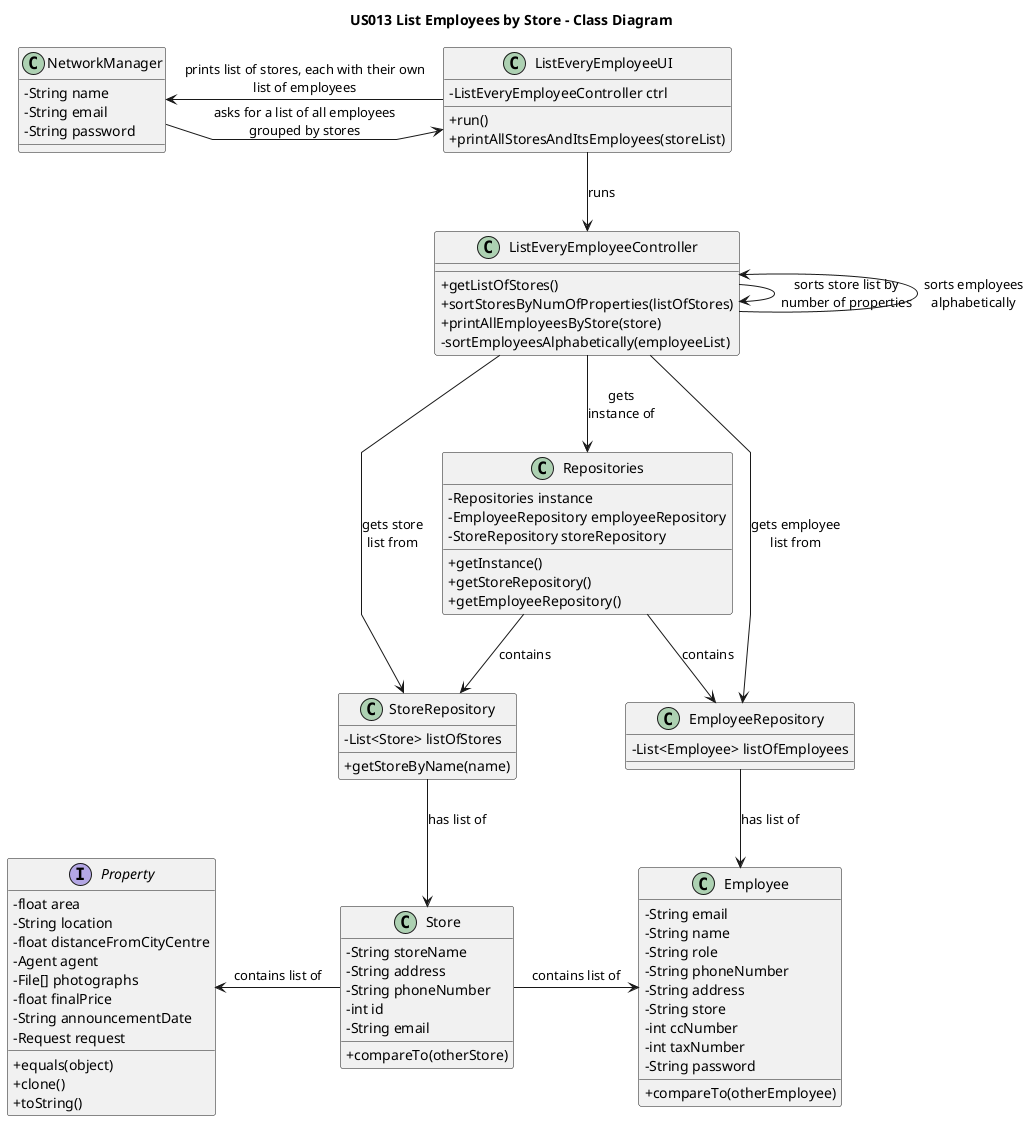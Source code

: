 @startuml
'skinparam monochrome true
skinparam packageStyle rectangle
skinparam shadowing false
skinparam linetype polyline
'skinparam linetype orto

skinparam classAttributeIconSize 0

title US013 List Employees by Store - Class Diagram


'left to right direction

class NetworkManager {
-String name
-String email
-String password
}

class StoreRepository {
-List<Store> listOfStores
___
+getStoreByName(name)
}

class Store {
-String storeName
-String address
-String phoneNumber
-int id
-String email
___
+compareTo(otherStore)
}

class EmployeeRepository {
-List<Employee> listOfEmployees
___
}

class Employee {
-String email
-String name
-String role
-String phoneNumber
-String address
-String store
-int ccNumber
-int taxNumber
-String password
___
+compareTo(otherEmployee)
}

class ListEveryEmployeeUI{
-ListEveryEmployeeController ctrl
___
+run()
+printAllStoresAndItsEmployees(storeList)
}

class ListEveryEmployeeController{
___
+getListOfStores()
+sortStoresByNumOfProperties(listOfStores)
+printAllEmployeesByStore(store)
-sortEmployeesAlphabetically(employeeList)
}

interface Property {
-float area
-String location
-float distanceFromCityCentre
-Agent agent
-File[] photographs
-float finalPrice
-String announcementDate
-Request request
___
+equals(object)
+clone()
+toString()
}

class Repositories{
-Repositories instance
-EmployeeRepository employeeRepository
-StoreRepository storeRepository
___
+getInstance()
+getStoreRepository()
+getEmployeeRepository()
}

NetworkManager -> ListEveryEmployeeUI : asks for a list of all employees\ngrouped by stores

ListEveryEmployeeController -> ListEveryEmployeeController : sorts store list by\nnumber of properties
ListEveryEmployeeController -left-> ListEveryEmployeeController : sorts employees\nalphabetically

ListEveryEmployeeUI --left--> NetworkManager : prints list of stores, each with their own\nlist of employees

ListEveryEmployeeUI --> ListEveryEmployeeController : runs
ListEveryEmployeeController --> Repositories : gets\ninstance of
Repositories --> StoreRepository : contains
Repositories --> EmployeeRepository : contains
ListEveryEmployeeController --> StoreRepository : gets store\nlist from
ListEveryEmployeeController --> EmployeeRepository : gets employee\nlist from

StoreRepository --> Store : has list of
EmployeeRepository --> Employee : has list of

Store -left-> Property : contains list of
Store -> Employee : contains list of


@enduml